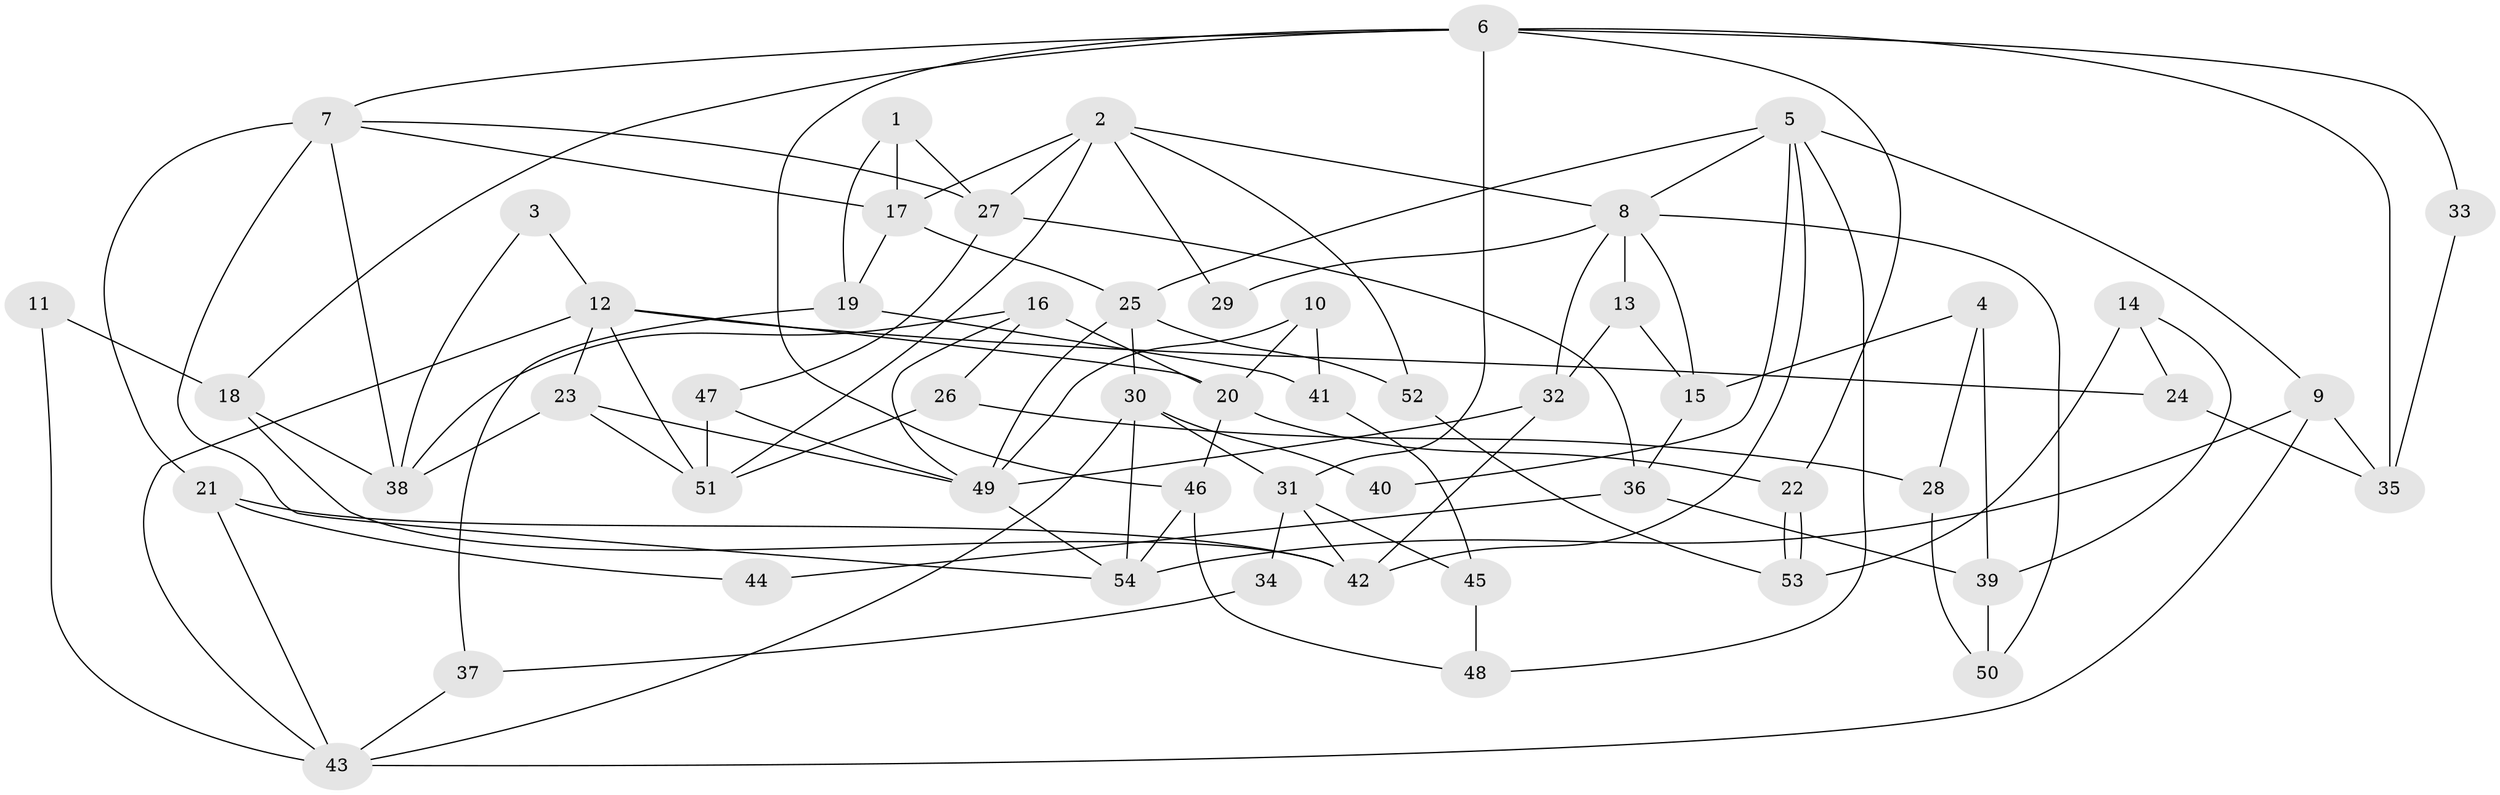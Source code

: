 // coarse degree distribution, {6: 0.2222222222222222, 8: 0.037037037037037035, 12: 0.037037037037037035, 7: 0.037037037037037035, 4: 0.07407407407407407, 5: 0.14814814814814814, 10: 0.037037037037037035, 1: 0.037037037037037035, 3: 0.2222222222222222, 2: 0.14814814814814814}
// Generated by graph-tools (version 1.1) at 2025/51/03/04/25 22:51:11]
// undirected, 54 vertices, 108 edges
graph export_dot {
  node [color=gray90,style=filled];
  1;
  2;
  3;
  4;
  5;
  6;
  7;
  8;
  9;
  10;
  11;
  12;
  13;
  14;
  15;
  16;
  17;
  18;
  19;
  20;
  21;
  22;
  23;
  24;
  25;
  26;
  27;
  28;
  29;
  30;
  31;
  32;
  33;
  34;
  35;
  36;
  37;
  38;
  39;
  40;
  41;
  42;
  43;
  44;
  45;
  46;
  47;
  48;
  49;
  50;
  51;
  52;
  53;
  54;
  1 -- 19;
  1 -- 17;
  1 -- 27;
  2 -- 27;
  2 -- 17;
  2 -- 8;
  2 -- 29;
  2 -- 51;
  2 -- 52;
  3 -- 38;
  3 -- 12;
  4 -- 15;
  4 -- 39;
  4 -- 28;
  5 -- 42;
  5 -- 8;
  5 -- 9;
  5 -- 25;
  5 -- 40;
  5 -- 48;
  6 -- 7;
  6 -- 46;
  6 -- 18;
  6 -- 22;
  6 -- 31;
  6 -- 33;
  6 -- 35;
  7 -- 54;
  7 -- 27;
  7 -- 17;
  7 -- 21;
  7 -- 38;
  8 -- 13;
  8 -- 15;
  8 -- 29;
  8 -- 32;
  8 -- 50;
  9 -- 43;
  9 -- 35;
  9 -- 54;
  10 -- 20;
  10 -- 49;
  10 -- 41;
  11 -- 18;
  11 -- 43;
  12 -- 23;
  12 -- 51;
  12 -- 20;
  12 -- 24;
  12 -- 43;
  13 -- 32;
  13 -- 15;
  14 -- 53;
  14 -- 24;
  14 -- 39;
  15 -- 36;
  16 -- 38;
  16 -- 20;
  16 -- 26;
  16 -- 49;
  17 -- 25;
  17 -- 19;
  18 -- 42;
  18 -- 38;
  19 -- 41;
  19 -- 37;
  20 -- 22;
  20 -- 46;
  21 -- 43;
  21 -- 42;
  21 -- 44;
  22 -- 53;
  22 -- 53;
  23 -- 38;
  23 -- 49;
  23 -- 51;
  24 -- 35;
  25 -- 49;
  25 -- 30;
  25 -- 52;
  26 -- 51;
  26 -- 28;
  27 -- 47;
  27 -- 36;
  28 -- 50;
  30 -- 31;
  30 -- 40;
  30 -- 43;
  30 -- 54;
  31 -- 42;
  31 -- 34;
  31 -- 45;
  32 -- 49;
  32 -- 42;
  33 -- 35;
  34 -- 37;
  36 -- 39;
  36 -- 44;
  37 -- 43;
  39 -- 50;
  41 -- 45;
  45 -- 48;
  46 -- 54;
  46 -- 48;
  47 -- 51;
  47 -- 49;
  49 -- 54;
  52 -- 53;
}
